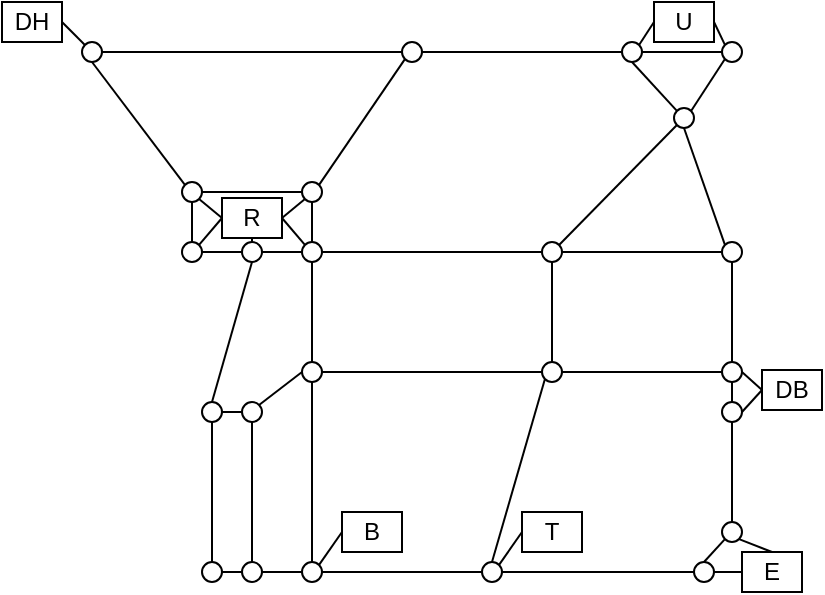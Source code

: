 <mxfile version="12.9.5"><diagram id="ymI9qIqtrn6OYuwp1K7u" name="Page-1"><mxGraphModel dx="677" dy="353" grid="1" gridSize="10" guides="1" tooltips="1" connect="1" arrows="1" fold="1" page="1" pageScale="1" pageWidth="850" pageHeight="1100" math="0" shadow="0"><root><mxCell id="0"/><mxCell id="1" parent="0"/><mxCell id="PJahpThH617VEIYYVQIE-1" value="DH" style="rounded=0;whiteSpace=wrap;html=1;" vertex="1" parent="1"><mxGeometry x="130" y="160" width="30" height="20" as="geometry"/></mxCell><mxCell id="PJahpThH617VEIYYVQIE-2" value="" style="ellipse;whiteSpace=wrap;html=1;aspect=fixed;" vertex="1" parent="1"><mxGeometry x="170" y="180" width="10" height="10" as="geometry"/></mxCell><mxCell id="PJahpThH617VEIYYVQIE-3" value="" style="ellipse;whiteSpace=wrap;html=1;aspect=fixed;" vertex="1" parent="1"><mxGeometry x="330" y="180" width="10" height="10" as="geometry"/></mxCell><mxCell id="PJahpThH617VEIYYVQIE-4" value="" style="ellipse;whiteSpace=wrap;html=1;aspect=fixed;" vertex="1" parent="1"><mxGeometry x="440" y="180" width="10" height="10" as="geometry"/></mxCell><mxCell id="PJahpThH617VEIYYVQIE-5" value="" style="ellipse;whiteSpace=wrap;html=1;aspect=fixed;" vertex="1" parent="1"><mxGeometry x="490" y="180" width="10" height="10" as="geometry"/></mxCell><mxCell id="PJahpThH617VEIYYVQIE-6" value="" style="ellipse;whiteSpace=wrap;html=1;aspect=fixed;" vertex="1" parent="1"><mxGeometry x="466" y="213" width="10" height="10" as="geometry"/></mxCell><mxCell id="PJahpThH617VEIYYVQIE-7" value="" style="ellipse;whiteSpace=wrap;html=1;aspect=fixed;" vertex="1" parent="1"><mxGeometry x="490" y="280" width="10" height="10" as="geometry"/></mxCell><mxCell id="PJahpThH617VEIYYVQIE-8" value="" style="ellipse;whiteSpace=wrap;html=1;aspect=fixed;" vertex="1" parent="1"><mxGeometry x="400" y="280" width="10" height="10" as="geometry"/></mxCell><mxCell id="PJahpThH617VEIYYVQIE-9" value="" style="ellipse;whiteSpace=wrap;html=1;aspect=fixed;" vertex="1" parent="1"><mxGeometry x="280" y="280" width="10" height="10" as="geometry"/></mxCell><mxCell id="PJahpThH617VEIYYVQIE-12" value="" style="ellipse;whiteSpace=wrap;html=1;aspect=fixed;" vertex="1" parent="1"><mxGeometry x="280" y="340" width="10" height="10" as="geometry"/></mxCell><mxCell id="PJahpThH617VEIYYVQIE-13" value="" style="ellipse;whiteSpace=wrap;html=1;aspect=fixed;" vertex="1" parent="1"><mxGeometry x="400" y="340" width="10" height="10" as="geometry"/></mxCell><mxCell id="PJahpThH617VEIYYVQIE-14" value="" style="ellipse;whiteSpace=wrap;html=1;aspect=fixed;" vertex="1" parent="1"><mxGeometry x="490" y="340" width="10" height="10" as="geometry"/></mxCell><mxCell id="PJahpThH617VEIYYVQIE-15" value="" style="ellipse;whiteSpace=wrap;html=1;aspect=fixed;" vertex="1" parent="1"><mxGeometry x="490" y="360" width="10" height="10" as="geometry"/></mxCell><mxCell id="PJahpThH617VEIYYVQIE-16" value="" style="ellipse;whiteSpace=wrap;html=1;aspect=fixed;" vertex="1" parent="1"><mxGeometry x="490" y="420" width="10" height="10" as="geometry"/></mxCell><mxCell id="PJahpThH617VEIYYVQIE-17" value="" style="ellipse;whiteSpace=wrap;html=1;aspect=fixed;" vertex="1" parent="1"><mxGeometry x="476" y="440" width="10" height="10" as="geometry"/></mxCell><mxCell id="PJahpThH617VEIYYVQIE-18" value="" style="ellipse;whiteSpace=wrap;html=1;aspect=fixed;" vertex="1" parent="1"><mxGeometry x="370" y="440" width="10" height="10" as="geometry"/></mxCell><mxCell id="PJahpThH617VEIYYVQIE-19" value="" style="ellipse;whiteSpace=wrap;html=1;aspect=fixed;" vertex="1" parent="1"><mxGeometry x="280" y="440" width="10" height="10" as="geometry"/></mxCell><mxCell id="PJahpThH617VEIYYVQIE-20" value="" style="ellipse;whiteSpace=wrap;html=1;aspect=fixed;" vertex="1" parent="1"><mxGeometry x="280" y="250" width="10" height="10" as="geometry"/></mxCell><mxCell id="PJahpThH617VEIYYVQIE-21" value="" style="ellipse;whiteSpace=wrap;html=1;aspect=fixed;" vertex="1" parent="1"><mxGeometry x="220" y="250" width="10" height="10" as="geometry"/></mxCell><mxCell id="PJahpThH617VEIYYVQIE-22" value="" style="ellipse;whiteSpace=wrap;html=1;aspect=fixed;" vertex="1" parent="1"><mxGeometry x="250" y="280" width="10" height="10" as="geometry"/></mxCell><mxCell id="PJahpThH617VEIYYVQIE-23" value="" style="ellipse;whiteSpace=wrap;html=1;aspect=fixed;" vertex="1" parent="1"><mxGeometry x="220" y="280" width="10" height="10" as="geometry"/></mxCell><mxCell id="PJahpThH617VEIYYVQIE-24" value="" style="ellipse;whiteSpace=wrap;html=1;aspect=fixed;" vertex="1" parent="1"><mxGeometry x="230" y="360" width="10" height="10" as="geometry"/></mxCell><mxCell id="PJahpThH617VEIYYVQIE-25" value="" style="ellipse;whiteSpace=wrap;html=1;aspect=fixed;" vertex="1" parent="1"><mxGeometry x="250" y="360" width="10" height="10" as="geometry"/></mxCell><mxCell id="PJahpThH617VEIYYVQIE-27" value="" style="ellipse;whiteSpace=wrap;html=1;aspect=fixed;" vertex="1" parent="1"><mxGeometry x="250" y="440" width="10" height="10" as="geometry"/></mxCell><mxCell id="PJahpThH617VEIYYVQIE-28" value="" style="ellipse;whiteSpace=wrap;html=1;aspect=fixed;" vertex="1" parent="1"><mxGeometry x="230" y="440" width="10" height="10" as="geometry"/></mxCell><mxCell id="PJahpThH617VEIYYVQIE-30" value="U" style="rounded=0;whiteSpace=wrap;html=1;" vertex="1" parent="1"><mxGeometry x="456" y="160" width="30" height="20" as="geometry"/></mxCell><mxCell id="PJahpThH617VEIYYVQIE-31" value="R" style="rounded=0;whiteSpace=wrap;html=1;" vertex="1" parent="1"><mxGeometry x="240" y="258" width="30" height="20" as="geometry"/></mxCell><mxCell id="PJahpThH617VEIYYVQIE-32" value="DB" style="rounded=0;whiteSpace=wrap;html=1;" vertex="1" parent="1"><mxGeometry x="510" y="344" width="30" height="20" as="geometry"/></mxCell><mxCell id="PJahpThH617VEIYYVQIE-33" value="E" style="rounded=0;whiteSpace=wrap;html=1;" vertex="1" parent="1"><mxGeometry x="500" y="435" width="30" height="20" as="geometry"/></mxCell><mxCell id="PJahpThH617VEIYYVQIE-34" value="T" style="rounded=0;whiteSpace=wrap;html=1;" vertex="1" parent="1"><mxGeometry x="390" y="415" width="30" height="20" as="geometry"/></mxCell><mxCell id="PJahpThH617VEIYYVQIE-35" value="B" style="rounded=0;whiteSpace=wrap;html=1;" vertex="1" parent="1"><mxGeometry x="300" y="415" width="30" height="20" as="geometry"/></mxCell><mxCell id="PJahpThH617VEIYYVQIE-37" value="" style="endArrow=none;html=1;exitX=1;exitY=0.5;exitDx=0;exitDy=0;entryX=0;entryY=0;entryDx=0;entryDy=0;" edge="1" parent="1" source="PJahpThH617VEIYYVQIE-1" target="PJahpThH617VEIYYVQIE-2"><mxGeometry width="50" height="50" relative="1" as="geometry"><mxPoint x="400" y="400" as="sourcePoint"/><mxPoint x="450" y="350" as="targetPoint"/></mxGeometry></mxCell><mxCell id="PJahpThH617VEIYYVQIE-38" value="" style="endArrow=none;html=1;exitX=1;exitY=0.5;exitDx=0;exitDy=0;entryX=0;entryY=0.5;entryDx=0;entryDy=0;" edge="1" parent="1" source="PJahpThH617VEIYYVQIE-2" target="PJahpThH617VEIYYVQIE-3"><mxGeometry width="50" height="50" relative="1" as="geometry"><mxPoint x="400" y="400" as="sourcePoint"/><mxPoint x="450" y="350" as="targetPoint"/></mxGeometry></mxCell><mxCell id="PJahpThH617VEIYYVQIE-39" value="" style="endArrow=none;html=1;exitX=1;exitY=0.5;exitDx=0;exitDy=0;entryX=0;entryY=0.5;entryDx=0;entryDy=0;" edge="1" parent="1" source="PJahpThH617VEIYYVQIE-3" target="PJahpThH617VEIYYVQIE-4"><mxGeometry width="50" height="50" relative="1" as="geometry"><mxPoint x="190" y="195" as="sourcePoint"/><mxPoint x="340" y="195" as="targetPoint"/></mxGeometry></mxCell><mxCell id="PJahpThH617VEIYYVQIE-40" value="" style="endArrow=none;html=1;exitX=1;exitY=0.5;exitDx=0;exitDy=0;entryX=0;entryY=0.5;entryDx=0;entryDy=0;" edge="1" parent="1" source="PJahpThH617VEIYYVQIE-4" target="PJahpThH617VEIYYVQIE-5"><mxGeometry width="50" height="50" relative="1" as="geometry"><mxPoint x="200" y="205" as="sourcePoint"/><mxPoint x="350" y="205" as="targetPoint"/></mxGeometry></mxCell><mxCell id="PJahpThH617VEIYYVQIE-41" value="" style="endArrow=none;html=1;exitX=0.5;exitY=1;exitDx=0;exitDy=0;entryX=0;entryY=0;entryDx=0;entryDy=0;" edge="1" parent="1" source="PJahpThH617VEIYYVQIE-4" target="PJahpThH617VEIYYVQIE-6"><mxGeometry width="50" height="50" relative="1" as="geometry"><mxPoint x="210" y="215" as="sourcePoint"/><mxPoint x="360" y="215" as="targetPoint"/></mxGeometry></mxCell><mxCell id="PJahpThH617VEIYYVQIE-42" value="" style="endArrow=none;html=1;exitX=0;exitY=1;exitDx=0;exitDy=0;entryX=1;entryY=0;entryDx=0;entryDy=0;" edge="1" parent="1" source="PJahpThH617VEIYYVQIE-5" target="PJahpThH617VEIYYVQIE-6"><mxGeometry width="50" height="50" relative="1" as="geometry"><mxPoint x="220" y="225" as="sourcePoint"/><mxPoint x="370" y="225" as="targetPoint"/></mxGeometry></mxCell><mxCell id="PJahpThH617VEIYYVQIE-43" value="" style="endArrow=none;html=1;exitX=0.5;exitY=1;exitDx=0;exitDy=0;entryX=0;entryY=0;entryDx=0;entryDy=0;" edge="1" parent="1" source="PJahpThH617VEIYYVQIE-6" target="PJahpThH617VEIYYVQIE-7"><mxGeometry width="50" height="50" relative="1" as="geometry"><mxPoint x="230" y="235" as="sourcePoint"/><mxPoint x="380" y="235" as="targetPoint"/></mxGeometry></mxCell><mxCell id="PJahpThH617VEIYYVQIE-44" value="" style="endArrow=none;html=1;exitX=1;exitY=0;exitDx=0;exitDy=0;entryX=0;entryY=1;entryDx=0;entryDy=0;" edge="1" parent="1" source="PJahpThH617VEIYYVQIE-8" target="PJahpThH617VEIYYVQIE-6"><mxGeometry width="50" height="50" relative="1" as="geometry"><mxPoint x="240" y="245" as="sourcePoint"/><mxPoint x="390" y="245" as="targetPoint"/></mxGeometry></mxCell><mxCell id="PJahpThH617VEIYYVQIE-45" value="" style="endArrow=none;html=1;exitX=1;exitY=0.5;exitDx=0;exitDy=0;entryX=0;entryY=0.5;entryDx=0;entryDy=0;" edge="1" parent="1" source="PJahpThH617VEIYYVQIE-8" target="PJahpThH617VEIYYVQIE-7"><mxGeometry width="50" height="50" relative="1" as="geometry"><mxPoint x="250" y="255" as="sourcePoint"/><mxPoint x="400" y="255" as="targetPoint"/></mxGeometry></mxCell><mxCell id="PJahpThH617VEIYYVQIE-46" value="" style="endArrow=none;html=1;entryX=0;entryY=1;entryDx=0;entryDy=0;exitX=1;exitY=0;exitDx=0;exitDy=0;" edge="1" parent="1" source="PJahpThH617VEIYYVQIE-20" target="PJahpThH617VEIYYVQIE-3"><mxGeometry width="50" height="50" relative="1" as="geometry"><mxPoint x="290" y="265" as="sourcePoint"/><mxPoint x="410" y="265" as="targetPoint"/></mxGeometry></mxCell><mxCell id="PJahpThH617VEIYYVQIE-47" value="" style="endArrow=none;html=1;exitX=0.5;exitY=1;exitDx=0;exitDy=0;entryX=0.5;entryY=0;entryDx=0;entryDy=0;" edge="1" parent="1" source="PJahpThH617VEIYYVQIE-20" target="PJahpThH617VEIYYVQIE-9"><mxGeometry width="50" height="50" relative="1" as="geometry"><mxPoint x="270" y="275" as="sourcePoint"/><mxPoint x="420" y="275" as="targetPoint"/></mxGeometry></mxCell><mxCell id="PJahpThH617VEIYYVQIE-48" value="" style="endArrow=none;html=1;entryX=0;entryY=0.5;entryDx=0;entryDy=0;exitX=1;exitY=0.5;exitDx=0;exitDy=0;" edge="1" parent="1" source="PJahpThH617VEIYYVQIE-9" target="PJahpThH617VEIYYVQIE-8"><mxGeometry width="50" height="50" relative="1" as="geometry"><mxPoint x="290" y="300" as="sourcePoint"/><mxPoint x="430" y="285" as="targetPoint"/></mxGeometry></mxCell><mxCell id="PJahpThH617VEIYYVQIE-49" value="" style="endArrow=none;html=1;exitX=0.5;exitY=1;exitDx=0;exitDy=0;entryX=0.5;entryY=0;entryDx=0;entryDy=0;" edge="1" parent="1" source="PJahpThH617VEIYYVQIE-7" target="PJahpThH617VEIYYVQIE-14"><mxGeometry width="50" height="50" relative="1" as="geometry"><mxPoint x="290" y="295" as="sourcePoint"/><mxPoint x="440" y="295" as="targetPoint"/></mxGeometry></mxCell><mxCell id="PJahpThH617VEIYYVQIE-50" value="" style="endArrow=none;html=1;exitX=0.5;exitY=1;exitDx=0;exitDy=0;entryX=0.5;entryY=0;entryDx=0;entryDy=0;" edge="1" parent="1" source="PJahpThH617VEIYYVQIE-8" target="PJahpThH617VEIYYVQIE-13"><mxGeometry width="50" height="50" relative="1" as="geometry"><mxPoint x="300" y="305" as="sourcePoint"/><mxPoint x="450" y="305" as="targetPoint"/></mxGeometry></mxCell><mxCell id="PJahpThH617VEIYYVQIE-51" value="" style="endArrow=none;html=1;exitX=1;exitY=0.5;exitDx=0;exitDy=0;entryX=0;entryY=0.5;entryDx=0;entryDy=0;" edge="1" parent="1" source="PJahpThH617VEIYYVQIE-13" target="PJahpThH617VEIYYVQIE-14"><mxGeometry width="50" height="50" relative="1" as="geometry"><mxPoint x="310" y="315" as="sourcePoint"/><mxPoint x="460" y="315" as="targetPoint"/></mxGeometry></mxCell><mxCell id="PJahpThH617VEIYYVQIE-52" value="" style="endArrow=none;html=1;exitX=0.5;exitY=1;exitDx=0;exitDy=0;entryX=0.5;entryY=0;entryDx=0;entryDy=0;" edge="1" parent="1" source="PJahpThH617VEIYYVQIE-14" target="PJahpThH617VEIYYVQIE-15"><mxGeometry width="50" height="50" relative="1" as="geometry"><mxPoint x="320" y="325" as="sourcePoint"/><mxPoint x="470" y="325" as="targetPoint"/></mxGeometry></mxCell><mxCell id="PJahpThH617VEIYYVQIE-53" value="" style="endArrow=none;html=1;exitX=0;exitY=0.5;exitDx=0;exitDy=0;entryX=1;entryY=0.5;entryDx=0;entryDy=0;" edge="1" parent="1" source="PJahpThH617VEIYYVQIE-32" target="PJahpThH617VEIYYVQIE-14"><mxGeometry width="50" height="50" relative="1" as="geometry"><mxPoint x="330" y="335" as="sourcePoint"/><mxPoint x="480" y="335" as="targetPoint"/></mxGeometry></mxCell><mxCell id="PJahpThH617VEIYYVQIE-55" value="" style="endArrow=none;html=1;exitX=1;exitY=0.5;exitDx=0;exitDy=0;entryX=0;entryY=0.5;entryDx=0;entryDy=0;" edge="1" parent="1" source="PJahpThH617VEIYYVQIE-15" target="PJahpThH617VEIYYVQIE-32"><mxGeometry width="50" height="50" relative="1" as="geometry"><mxPoint x="350" y="355" as="sourcePoint"/><mxPoint x="500" y="355" as="targetPoint"/></mxGeometry></mxCell><mxCell id="PJahpThH617VEIYYVQIE-56" value="" style="endArrow=none;html=1;exitX=0.5;exitY=0;exitDx=0;exitDy=0;entryX=0.5;entryY=1;entryDx=0;entryDy=0;" edge="1" parent="1" source="PJahpThH617VEIYYVQIE-16" target="PJahpThH617VEIYYVQIE-15"><mxGeometry width="50" height="50" relative="1" as="geometry"><mxPoint x="360" y="365" as="sourcePoint"/><mxPoint x="510" y="365" as="targetPoint"/></mxGeometry></mxCell><mxCell id="PJahpThH617VEIYYVQIE-57" value="" style="endArrow=none;html=1;exitX=0;exitY=1;exitDx=0;exitDy=0;entryX=0.5;entryY=0;entryDx=0;entryDy=0;" edge="1" parent="1" source="PJahpThH617VEIYYVQIE-16" target="PJahpThH617VEIYYVQIE-17"><mxGeometry width="50" height="50" relative="1" as="geometry"><mxPoint x="370" y="375" as="sourcePoint"/><mxPoint x="520" y="375" as="targetPoint"/></mxGeometry></mxCell><mxCell id="PJahpThH617VEIYYVQIE-58" value="" style="endArrow=none;html=1;exitX=0;exitY=0.5;exitDx=0;exitDy=0;entryX=1;entryY=0.5;entryDx=0;entryDy=0;" edge="1" parent="1" source="PJahpThH617VEIYYVQIE-17" target="PJahpThH617VEIYYVQIE-18"><mxGeometry width="50" height="50" relative="1" as="geometry"><mxPoint x="380" y="385" as="sourcePoint"/><mxPoint x="530" y="385" as="targetPoint"/></mxGeometry></mxCell><mxCell id="PJahpThH617VEIYYVQIE-59" value="" style="endArrow=none;html=1;exitX=1;exitY=0.5;exitDx=0;exitDy=0;entryX=0;entryY=0.5;entryDx=0;entryDy=0;" edge="1" parent="1" source="PJahpThH617VEIYYVQIE-19" target="PJahpThH617VEIYYVQIE-18"><mxGeometry width="50" height="50" relative="1" as="geometry"><mxPoint x="390" y="395" as="sourcePoint"/><mxPoint x="540" y="395" as="targetPoint"/></mxGeometry></mxCell><mxCell id="PJahpThH617VEIYYVQIE-60" value="" style="endArrow=none;html=1;exitX=0;exitY=0.5;exitDx=0;exitDy=0;entryX=1;entryY=0.5;entryDx=0;entryDy=0;" edge="1" parent="1" source="PJahpThH617VEIYYVQIE-19" target="PJahpThH617VEIYYVQIE-27"><mxGeometry width="50" height="50" relative="1" as="geometry"><mxPoint x="400" y="405" as="sourcePoint"/><mxPoint x="550" y="405" as="targetPoint"/></mxGeometry></mxCell><mxCell id="PJahpThH617VEIYYVQIE-61" value="" style="endArrow=none;html=1;exitX=0.5;exitY=0;exitDx=0;exitDy=0;entryX=0.5;entryY=1;entryDx=0;entryDy=0;" edge="1" parent="1" source="PJahpThH617VEIYYVQIE-12" target="PJahpThH617VEIYYVQIE-9"><mxGeometry width="50" height="50" relative="1" as="geometry"><mxPoint x="410" y="415" as="sourcePoint"/><mxPoint x="560" y="415" as="targetPoint"/></mxGeometry></mxCell><mxCell id="PJahpThH617VEIYYVQIE-62" value="" style="endArrow=none;html=1;exitX=1;exitY=0.5;exitDx=0;exitDy=0;entryX=0;entryY=0.5;entryDx=0;entryDy=0;" edge="1" parent="1" source="PJahpThH617VEIYYVQIE-12" target="PJahpThH617VEIYYVQIE-13"><mxGeometry width="50" height="50" relative="1" as="geometry"><mxPoint x="420" y="425" as="sourcePoint"/><mxPoint x="570" y="425" as="targetPoint"/></mxGeometry></mxCell><mxCell id="PJahpThH617VEIYYVQIE-63" value="" style="endArrow=none;html=1;exitX=0;exitY=0.5;exitDx=0;exitDy=0;entryX=1;entryY=0;entryDx=0;entryDy=0;" edge="1" parent="1" source="PJahpThH617VEIYYVQIE-12" target="PJahpThH617VEIYYVQIE-25"><mxGeometry width="50" height="50" relative="1" as="geometry"><mxPoint x="430" y="435" as="sourcePoint"/><mxPoint x="580" y="435" as="targetPoint"/></mxGeometry></mxCell><mxCell id="PJahpThH617VEIYYVQIE-64" value="" style="endArrow=none;html=1;exitX=0.5;exitY=0;exitDx=0;exitDy=0;entryX=0.5;entryY=1;entryDx=0;entryDy=0;" edge="1" parent="1" source="PJahpThH617VEIYYVQIE-27" target="PJahpThH617VEIYYVQIE-25"><mxGeometry width="50" height="50" relative="1" as="geometry"><mxPoint x="440" y="445" as="sourcePoint"/><mxPoint x="590" y="445" as="targetPoint"/></mxGeometry></mxCell><mxCell id="PJahpThH617VEIYYVQIE-65" value="" style="endArrow=none;html=1;exitX=0.5;exitY=0;exitDx=0;exitDy=0;entryX=0.5;entryY=1;entryDx=0;entryDy=0;" edge="1" parent="1" source="PJahpThH617VEIYYVQIE-24" target="PJahpThH617VEIYYVQIE-22"><mxGeometry width="50" height="50" relative="1" as="geometry"><mxPoint x="450" y="455" as="sourcePoint"/><mxPoint x="600" y="455" as="targetPoint"/></mxGeometry></mxCell><mxCell id="PJahpThH617VEIYYVQIE-66" value="" style="endArrow=none;html=1;exitX=1;exitY=0.5;exitDx=0;exitDy=0;entryX=0;entryY=0.5;entryDx=0;entryDy=0;" edge="1" parent="1" source="PJahpThH617VEIYYVQIE-24" target="PJahpThH617VEIYYVQIE-25"><mxGeometry width="50" height="50" relative="1" as="geometry"><mxPoint x="245" y="370.0" as="sourcePoint"/><mxPoint x="265" y="300" as="targetPoint"/></mxGeometry></mxCell><mxCell id="PJahpThH617VEIYYVQIE-67" value="" style="endArrow=none;html=1;exitX=1;exitY=0.5;exitDx=0;exitDy=0;entryX=0;entryY=0.5;entryDx=0;entryDy=0;" edge="1" parent="1" source="PJahpThH617VEIYYVQIE-22" target="PJahpThH617VEIYYVQIE-9"><mxGeometry width="50" height="50" relative="1" as="geometry"><mxPoint x="255" y="380.0" as="sourcePoint"/><mxPoint x="275" y="310" as="targetPoint"/></mxGeometry></mxCell><mxCell id="PJahpThH617VEIYYVQIE-68" value="" style="endArrow=none;html=1;exitX=1;exitY=0.5;exitDx=0;exitDy=0;entryX=0;entryY=0.5;entryDx=0;entryDy=0;" edge="1" parent="1" source="PJahpThH617VEIYYVQIE-23" target="PJahpThH617VEIYYVQIE-22"><mxGeometry width="50" height="50" relative="1" as="geometry"><mxPoint x="265" y="390.0" as="sourcePoint"/><mxPoint x="285" y="320" as="targetPoint"/></mxGeometry></mxCell><mxCell id="PJahpThH617VEIYYVQIE-69" value="" style="endArrow=none;html=1;exitX=1;exitY=0.5;exitDx=0;exitDy=0;entryX=0;entryY=0.5;entryDx=0;entryDy=0;" edge="1" parent="1" source="PJahpThH617VEIYYVQIE-21" target="PJahpThH617VEIYYVQIE-20"><mxGeometry width="50" height="50" relative="1" as="geometry"><mxPoint x="275" y="390.0" as="sourcePoint"/><mxPoint x="295" y="320" as="targetPoint"/></mxGeometry></mxCell><mxCell id="PJahpThH617VEIYYVQIE-70" value="" style="endArrow=none;html=1;exitX=0.5;exitY=1;exitDx=0;exitDy=0;entryX=0.5;entryY=0;entryDx=0;entryDy=0;" edge="1" parent="1" source="PJahpThH617VEIYYVQIE-21" target="PJahpThH617VEIYYVQIE-23"><mxGeometry width="50" height="50" relative="1" as="geometry"><mxPoint x="285" y="410.0" as="sourcePoint"/><mxPoint x="305" y="340" as="targetPoint"/></mxGeometry></mxCell><mxCell id="PJahpThH617VEIYYVQIE-72" value="" style="endArrow=none;html=1;exitX=0.5;exitY=1;exitDx=0;exitDy=0;entryX=0;entryY=0;entryDx=0;entryDy=0;" edge="1" parent="1" source="PJahpThH617VEIYYVQIE-2" target="PJahpThH617VEIYYVQIE-21"><mxGeometry width="50" height="50" relative="1" as="geometry"><mxPoint x="170" y="170" as="sourcePoint"/><mxPoint x="181.464" y="191.464" as="targetPoint"/></mxGeometry></mxCell><mxCell id="PJahpThH617VEIYYVQIE-73" value="" style="endArrow=none;html=1;exitX=0.5;exitY=0;exitDx=0;exitDy=0;entryX=0.5;entryY=1;entryDx=0;entryDy=0;" edge="1" parent="1" source="PJahpThH617VEIYYVQIE-28" target="PJahpThH617VEIYYVQIE-24"><mxGeometry width="50" height="50" relative="1" as="geometry"><mxPoint x="180" y="180" as="sourcePoint"/><mxPoint x="191.464" y="201.464" as="targetPoint"/></mxGeometry></mxCell><mxCell id="PJahpThH617VEIYYVQIE-74" value="" style="endArrow=none;html=1;exitX=0;exitY=0.5;exitDx=0;exitDy=0;entryX=1;entryY=0.5;entryDx=0;entryDy=0;" edge="1" parent="1" source="PJahpThH617VEIYYVQIE-27" target="PJahpThH617VEIYYVQIE-28"><mxGeometry width="50" height="50" relative="1" as="geometry"><mxPoint x="190" y="190" as="sourcePoint"/><mxPoint x="201.464" y="211.464" as="targetPoint"/></mxGeometry></mxCell><mxCell id="PJahpThH617VEIYYVQIE-75" value="" style="endArrow=none;html=1;exitX=0.5;exitY=1;exitDx=0;exitDy=0;entryX=0.5;entryY=0;entryDx=0;entryDy=0;" edge="1" parent="1" source="PJahpThH617VEIYYVQIE-12" target="PJahpThH617VEIYYVQIE-19"><mxGeometry width="50" height="50" relative="1" as="geometry"><mxPoint x="200" y="200" as="sourcePoint"/><mxPoint x="211.464" y="221.464" as="targetPoint"/></mxGeometry></mxCell><mxCell id="PJahpThH617VEIYYVQIE-76" value="" style="endArrow=none;html=1;exitX=0.5;exitY=0;exitDx=0;exitDy=0;entryX=0;entryY=1;entryDx=0;entryDy=0;" edge="1" parent="1" source="PJahpThH617VEIYYVQIE-18" target="PJahpThH617VEIYYVQIE-13"><mxGeometry width="50" height="50" relative="1" as="geometry"><mxPoint x="210" y="210" as="sourcePoint"/><mxPoint x="221.464" y="231.464" as="targetPoint"/></mxGeometry></mxCell><mxCell id="PJahpThH617VEIYYVQIE-77" value="" style="endArrow=none;html=1;exitX=1;exitY=1;exitDx=0;exitDy=0;entryX=0;entryY=0.5;entryDx=0;entryDy=0;" edge="1" parent="1" source="PJahpThH617VEIYYVQIE-21" target="PJahpThH617VEIYYVQIE-31"><mxGeometry width="50" height="50" relative="1" as="geometry"><mxPoint x="220" y="220" as="sourcePoint"/><mxPoint x="231.464" y="241.464" as="targetPoint"/></mxGeometry></mxCell><mxCell id="PJahpThH617VEIYYVQIE-78" value="" style="endArrow=none;html=1;exitX=1;exitY=0;exitDx=0;exitDy=0;entryX=0;entryY=0.5;entryDx=0;entryDy=0;" edge="1" parent="1" source="PJahpThH617VEIYYVQIE-23" target="PJahpThH617VEIYYVQIE-31"><mxGeometry width="50" height="50" relative="1" as="geometry"><mxPoint x="230" y="230" as="sourcePoint"/><mxPoint x="241.464" y="251.464" as="targetPoint"/></mxGeometry></mxCell><mxCell id="PJahpThH617VEIYYVQIE-79" value="" style="endArrow=none;html=1;exitX=0.5;exitY=0;exitDx=0;exitDy=0;entryX=0.5;entryY=0;entryDx=0;entryDy=0;" edge="1" parent="1" source="PJahpThH617VEIYYVQIE-22" target="PJahpThH617VEIYYVQIE-22"><mxGeometry width="50" height="50" relative="1" as="geometry"><mxPoint x="240" y="240" as="sourcePoint"/><mxPoint x="251.464" y="261.464" as="targetPoint"/></mxGeometry></mxCell><mxCell id="PJahpThH617VEIYYVQIE-80" value="" style="endArrow=none;html=1;exitX=0.5;exitY=0;exitDx=0;exitDy=0;entryX=0.5;entryY=1;entryDx=0;entryDy=0;" edge="1" parent="1" source="PJahpThH617VEIYYVQIE-22" target="PJahpThH617VEIYYVQIE-31"><mxGeometry width="50" height="50" relative="1" as="geometry"><mxPoint x="250" y="250" as="sourcePoint"/><mxPoint x="261.464" y="271.464" as="targetPoint"/></mxGeometry></mxCell><mxCell id="PJahpThH617VEIYYVQIE-81" value="" style="endArrow=none;html=1;exitX=0;exitY=1;exitDx=0;exitDy=0;entryX=1;entryY=0.5;entryDx=0;entryDy=0;" edge="1" parent="1" source="PJahpThH617VEIYYVQIE-20" target="PJahpThH617VEIYYVQIE-31"><mxGeometry width="50" height="50" relative="1" as="geometry"><mxPoint x="260" y="260" as="sourcePoint"/><mxPoint x="271.464" y="281.464" as="targetPoint"/></mxGeometry></mxCell><mxCell id="PJahpThH617VEIYYVQIE-82" value="" style="endArrow=none;html=1;exitX=1;exitY=0.5;exitDx=0;exitDy=0;entryX=0;entryY=0;entryDx=0;entryDy=0;" edge="1" parent="1" source="PJahpThH617VEIYYVQIE-31" target="PJahpThH617VEIYYVQIE-9"><mxGeometry width="50" height="50" relative="1" as="geometry"><mxPoint x="270" y="270" as="sourcePoint"/><mxPoint x="281.464" y="291.464" as="targetPoint"/></mxGeometry></mxCell><mxCell id="PJahpThH617VEIYYVQIE-83" value="" style="endArrow=none;html=1;exitX=1;exitY=0;exitDx=0;exitDy=0;entryX=0;entryY=0.5;entryDx=0;entryDy=0;" edge="1" parent="1" source="PJahpThH617VEIYYVQIE-4" target="PJahpThH617VEIYYVQIE-30"><mxGeometry width="50" height="50" relative="1" as="geometry"><mxPoint x="280" y="280" as="sourcePoint"/><mxPoint x="291.464" y="301.464" as="targetPoint"/></mxGeometry></mxCell><mxCell id="PJahpThH617VEIYYVQIE-84" value="" style="endArrow=none;html=1;exitX=0;exitY=0;exitDx=0;exitDy=0;entryX=1;entryY=0.5;entryDx=0;entryDy=0;" edge="1" parent="1" source="PJahpThH617VEIYYVQIE-5" target="PJahpThH617VEIYYVQIE-30"><mxGeometry width="50" height="50" relative="1" as="geometry"><mxPoint x="290" y="290" as="sourcePoint"/><mxPoint x="301.464" y="311.464" as="targetPoint"/></mxGeometry></mxCell><mxCell id="PJahpThH617VEIYYVQIE-85" value="" style="endArrow=none;html=1;exitX=1;exitY=0;exitDx=0;exitDy=0;entryX=0;entryY=0.5;entryDx=0;entryDy=0;" edge="1" parent="1" source="PJahpThH617VEIYYVQIE-19" target="PJahpThH617VEIYYVQIE-35"><mxGeometry width="50" height="50" relative="1" as="geometry"><mxPoint x="300" y="300" as="sourcePoint"/><mxPoint x="311.464" y="321.464" as="targetPoint"/></mxGeometry></mxCell><mxCell id="PJahpThH617VEIYYVQIE-86" value="" style="endArrow=none;html=1;exitX=1;exitY=0;exitDx=0;exitDy=0;entryX=0;entryY=0.5;entryDx=0;entryDy=0;" edge="1" parent="1" source="PJahpThH617VEIYYVQIE-18" target="PJahpThH617VEIYYVQIE-34"><mxGeometry width="50" height="50" relative="1" as="geometry"><mxPoint x="310" y="310" as="sourcePoint"/><mxPoint x="321.464" y="331.464" as="targetPoint"/></mxGeometry></mxCell><mxCell id="PJahpThH617VEIYYVQIE-87" value="" style="endArrow=none;html=1;exitX=1;exitY=1;exitDx=0;exitDy=0;entryX=0.5;entryY=0;entryDx=0;entryDy=0;" edge="1" parent="1" source="PJahpThH617VEIYYVQIE-16" target="PJahpThH617VEIYYVQIE-33"><mxGeometry width="50" height="50" relative="1" as="geometry"><mxPoint x="320" y="320" as="sourcePoint"/><mxPoint x="331.464" y="341.464" as="targetPoint"/></mxGeometry></mxCell><mxCell id="PJahpThH617VEIYYVQIE-88" value="" style="endArrow=none;html=1;exitX=1;exitY=0.5;exitDx=0;exitDy=0;entryX=0;entryY=0.5;entryDx=0;entryDy=0;" edge="1" parent="1" source="PJahpThH617VEIYYVQIE-17" target="PJahpThH617VEIYYVQIE-33"><mxGeometry width="50" height="50" relative="1" as="geometry"><mxPoint x="330" y="330" as="sourcePoint"/><mxPoint x="341.464" y="351.464" as="targetPoint"/></mxGeometry></mxCell></root></mxGraphModel></diagram></mxfile>